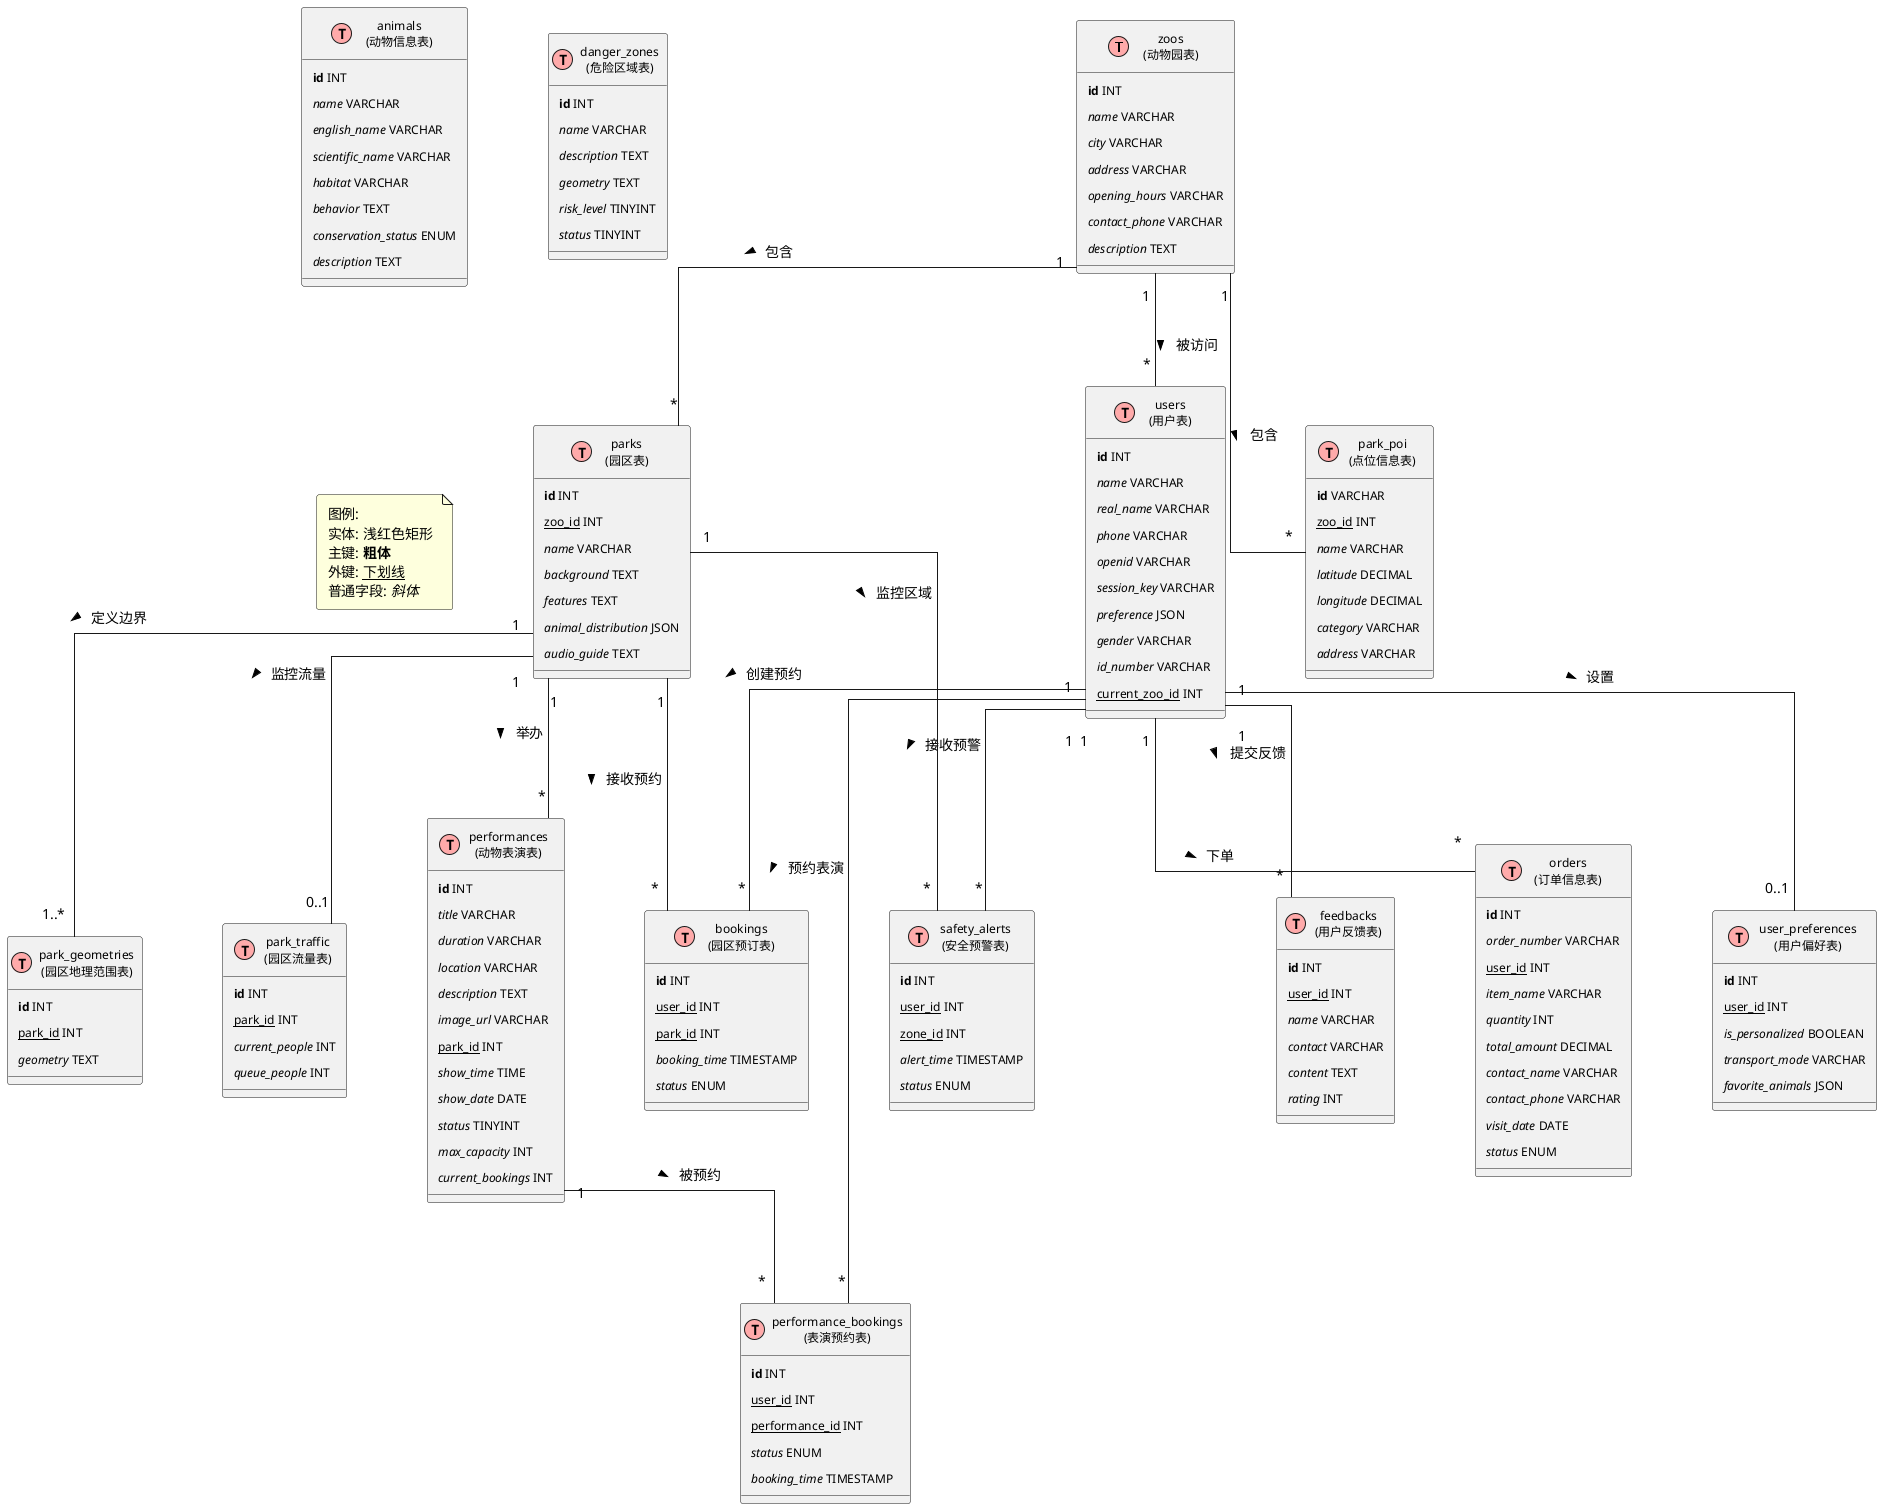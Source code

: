 @startuml 动物园管理系统E-R图

' 设置样式使字体更清晰
skinparam defaultFontSize 14
skinparam defaultFontName "Microsoft YaHei"
skinparam classFontSize 14
skinparam classFontName "Microsoft YaHei"
skinparam classAttributeFontSize 12
skinparam classAttributeFontName "Microsoft YaHei"
skinparam backgroundColor white
skinparam linetype ortho
skinparam nodesep 80
skinparam ranksep 100
skinparam padding 5
skinparam roundCorner 5

!define Table(name,desc) class name as "desc" << (T,#FFAAAA) >>
!define primary_key(x) <b>x</b>
!define foreign_key(x) <u>x</u>
!define column(x) <i>x</i>

' 实体定义
Table(zoos, "zoos\n(动物园表)") {
  primary_key(id) INT
  column(name) VARCHAR
  column(city) VARCHAR
  column(address) VARCHAR
  column(opening_hours) VARCHAR
  column(contact_phone) VARCHAR
  column(description) TEXT
}

Table(parks, "parks\n(园区表)") {
  primary_key(id) INT
  foreign_key(zoo_id) INT
  column(name) VARCHAR
  column(background) TEXT
  column(features) TEXT
  column(animal_distribution) JSON
  column(audio_guide) TEXT
}

Table(park_poi, "park_poi\n(点位信息表)") {
  primary_key(id) VARCHAR
  foreign_key(zoo_id) INT
  column(name) VARCHAR
  column(latitude) DECIMAL
  column(longitude) DECIMAL
  column(category) VARCHAR
  column(address) VARCHAR
}

Table(park_geometries, "park_geometries\n(园区地理范围表)") {
  primary_key(id) INT
  foreign_key(park_id) INT
  column(geometry) TEXT
}

Table(users, "users\n(用户表)") {
  primary_key(id) INT
  column(name) VARCHAR
  column(real_name) VARCHAR
  column(phone) VARCHAR
  column(openid) VARCHAR
  column(session_key) VARCHAR
  column(preference) JSON
  column(gender) VARCHAR
  column(id_number) VARCHAR
  foreign_key(current_zoo_id) INT
}

Table(user_preferences, "user_preferences\n(用户偏好表)") {
  primary_key(id) INT
  foreign_key(user_id) INT
  column(is_personalized) BOOLEAN
  column(transport_mode) VARCHAR
  column(favorite_animals) JSON
}

Table(animals, "animals\n(动物信息表)") {
  primary_key(id) INT
  column(name) VARCHAR
  column(english_name) VARCHAR
  column(scientific_name) VARCHAR
  column(habitat) VARCHAR
  column(behavior) TEXT
  column(conservation_status) ENUM
  column(description) TEXT
}

Table(safety_alerts, "safety_alerts\n(安全预警表)") {
  primary_key(id) INT
  foreign_key(user_id) INT
  foreign_key(zone_id) INT
  column(alert_time) TIMESTAMP
  column(status) ENUM
}

Table(danger_zones, "danger_zones\n(危险区域表)") {
  primary_key(id) INT
  column(name) VARCHAR
  column(description) TEXT
  column(geometry) TEXT
  column(risk_level) TINYINT
  column(status) TINYINT
}

Table(bookings, "bookings\n(园区预订表)") {
  primary_key(id) INT
  foreign_key(user_id) INT
  foreign_key(park_id) INT
  column(booking_time) TIMESTAMP
  column(status) ENUM
}

Table(park_traffic, "park_traffic\n(园区流量表)") {
  primary_key(id) INT
  foreign_key(park_id) INT
  column(current_people) INT
  column(queue_people) INT
}

Table(performances, "performances\n(动物表演表)") {
  primary_key(id) INT
  column(title) VARCHAR
  column(duration) VARCHAR
  column(location) VARCHAR
  column(description) TEXT
  column(image_url) VARCHAR
  foreign_key(park_id) INT
  column(show_time) TIME
  column(show_date) DATE
  column(status) TINYINT
  column(max_capacity) INT
  column(current_bookings) INT
}

Table(performance_bookings, "performance_bookings\n(表演预约表)") {
  primary_key(id) INT
  foreign_key(user_id) INT
  foreign_key(performance_id) INT
  column(status) ENUM
  column(booking_time) TIMESTAMP
}

Table(feedbacks, "feedbacks\n(用户反馈表)") {
  primary_key(id) INT
  foreign_key(user_id) INT
  column(name) VARCHAR
  column(contact) VARCHAR
  column(content) TEXT
  column(rating) INT
}

Table(orders, "orders\n(订单信息表)") {
  primary_key(id) INT
  column(order_number) VARCHAR
  foreign_key(user_id) INT
  column(item_name) VARCHAR
  column(quantity) INT
  column(total_amount) DECIMAL
  column(contact_name) VARCHAR
  column(contact_phone) VARCHAR
  column(visit_date) DATE
  column(status) ENUM
}

' 关系定义 - 使用中文关系名

' 动物园与园区
zoos "1" -- "*" parks : 包含 >

' 动物园与POI点
zoos "1" -- "*" park_poi : 包含 >

' 用户与动物园
zoos "1" -- "*" users : 被访问 >

' 园区与地理范围
parks "1" -- "1..* " park_geometries : 定义边界 >

' 用户与偏好
users "1" -- "0..1" user_preferences : 设置 >

' 用户与预约
users "1" -- "*" bookings : 创建预约 >

' 用户与表演预约
users "1" -- "*" performance_bookings : 预约表演 >

' 用户与反馈
users "1" -- "*" feedbacks : 提交反馈 >

' 用户与订单
users "1" -- "*" orders : 下单 >

' 用户与安全预警
users "1" -- "*" safety_alerts : 接收预警 >

' 园区与预约
parks "1" -- "*" bookings : 接收预约 >

' 园区与表演
parks "1" -- "*" performances : 举办 >

' 园区与流量
parks "1" -- "0..1" park_traffic : 监控流量 >

' 表演与预约
performances "1" -- "*" performance_bookings : 被预约 >

' 安全预警与园区(作为危险区域)
parks "1" -- "*" safety_alerts : 监控区域 >

' 图例
note "图例:\n实体: 浅红色矩形\n主键: <b>粗体</b>\n外键: <u>下划线</u>\n普通字段: <i>斜体</i>" as Legend

@enduml 